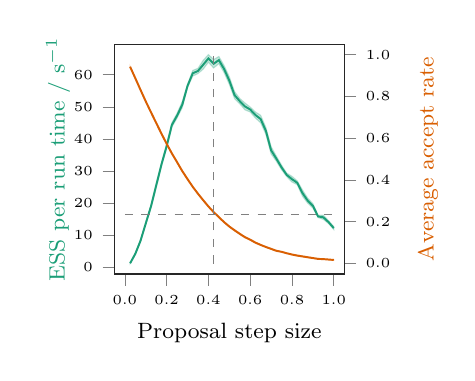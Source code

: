 % This file was created by matplotlib2tikz v0.6.11.
\pgfplotsset{scaled y ticks=false}

\begin{tikzpicture}

\definecolor{color1}{rgb}{0.851,0.373,0.008}
\definecolor{color0}{rgb}{0.106,0.62,0.467}

\begin{axis}[
  xlabel={\footnotesize Proposal step size},
  ylabel={\footnotesize\color{color0} ESS per run time / $\textrm{s}^{-1}$},
  y label style={at={(axis description cs:-0.15,.5)},rotate=0,anchor=south},
  width=45mm,
  height=45mm,
  xmin=-0.05, xmax=1.05,
  ymin=-2.123, ymax=69.543,
  xtick={-0.2,0,0.2,0.4,0.6,0.8,1,1.2},
  xticklabels={,0.0,0.2,0.4,0.6,0.8,1.0,},
  ytick={-10,0,10,20,30,40,50,60,70},
  yticklabels={,0,10,20,30,40,50,60,},
  tick align=outside,
  tick pos=left,
  x grid style={white!80.0!black},
  y grid style={white!80.0!black},
  axis line style={lightgray!20.0!black},
  every tick label/.append style={font=\tiny},
]
\path [draw=color0, fill=color0, opacity=0.25] (axis cs:0.025,1.249)
--(axis cs:0.025,1.135)
--(axis cs:0.05,3.952)
--(axis cs:0.075,7.957)
--(axis cs:0.1,13.266)
--(axis cs:0.125,18.536)
--(axis cs:0.15,24.713)
--(axis cs:0.175,31.473)
--(axis cs:0.2,37.052)
--(axis cs:0.225,43.656)
--(axis cs:0.25,46.511)
--(axis cs:0.275,49.738)
--(axis cs:0.3,56.03)
--(axis cs:0.325,59.574)
--(axis cs:0.35,60.365)
--(axis cs:0.375,61.73)
--(axis cs:0.4,63.897)
--(axis cs:0.425,62.102)
--(axis cs:0.45,63.455)
--(axis cs:0.475,60.658)
--(axis cs:0.5,56.998)
--(axis cs:0.525,52.557)
--(axis cs:0.55,50.909)
--(axis cs:0.575,49.032)
--(axis cs:0.6,48.384)
--(axis cs:0.625,46.467)
--(axis cs:0.65,45.012)
--(axis cs:0.675,41.427)
--(axis cs:0.7,35.3)
--(axis cs:0.725,33.039)
--(axis cs:0.75,30.385)
--(axis cs:0.775,28.196)
--(axis cs:0.8,26.545)
--(axis cs:0.825,25.723)
--(axis cs:0.85,22.121)
--(axis cs:0.875,19.957)
--(axis cs:0.9,18.421)
--(axis cs:0.925,15.471)
--(axis cs:0.95,14.891)
--(axis cs:0.975,13.579)
--(axis cs:1,11.718)
--(axis cs:1,12.652)
--(axis cs:1,12.652)
--(axis cs:0.975,14.502)
--(axis cs:0.95,16.201)
--(axis cs:0.925,16.154)
--(axis cs:0.9,19.829)
--(axis cs:0.875,21.558)
--(axis cs:0.85,24.098)
--(axis cs:0.825,26.909)
--(axis cs:0.8,28.317)
--(axis cs:0.775,29.298)
--(axis cs:0.75,31.815)
--(axis cs:0.725,34.642)
--(axis cs:0.7,37.582)
--(axis cs:0.675,43.58)
--(axis cs:0.65,47.351)
--(axis cs:0.625,48.406)
--(axis cs:0.6,49.924)
--(axis cs:0.575,51.188)
--(axis cs:0.55,52.617)
--(axis cs:0.525,54.755)
--(axis cs:0.5,59.375)
--(axis cs:0.475,62.895)
--(axis cs:0.45,65.69)
--(axis cs:0.425,64.748)
--(axis cs:0.4,66.285)
--(axis cs:0.375,64.517)
--(axis cs:0.35,61.986)
--(axis cs:0.325,61.355)
--(axis cs:0.3,57.01)
--(axis cs:0.275,51.665)
--(axis cs:0.25,47.988)
--(axis cs:0.225,45.009)
--(axis cs:0.2,38.419)
--(axis cs:0.175,32.456)
--(axis cs:0.15,26.235)
--(axis cs:0.125,19.356)
--(axis cs:0.1,13.975)
--(axis cs:0.075,8.535)
--(axis cs:0.05,4.343)
--(axis cs:0.025,1.249)
--cycle;

\addplot [line width=0.7pt, color0, forget plot]
table {%
0.025 1.192
0.05 4.148
0.075 8.246
0.1 13.621
0.125 18.946
0.15 25.474
0.175 31.964
0.2 37.735
0.225 44.333
0.25 47.249
0.275 50.701
0.3 56.52
0.325 60.464
0.35 61.175
0.375 63.123
0.4 65.091
0.425 63.425
0.45 64.572
0.475 61.776
0.5 58.187
0.525 53.656
0.55 51.763
0.575 50.11
0.6 49.154
0.625 47.436
0.65 46.182
0.675 42.504
0.7 36.441
0.725 33.841
0.75 31.1
0.775 28.747
0.8 27.431
0.825 26.316
0.85 23.11
0.875 20.758
0.9 19.125
0.925 15.812
0.95 15.546
0.975 14.041
1 12.185
};
\end{axis}

\begin{axis}[
  ylabel={\footnotesize\color{color1} Average accept rate},
  axis y line*=right,
  axis x line=none,
  y label style={at={(axis description cs:1.45,.5)},rotate=0,anchor=south},
  width=45mm,
  height=45mm,
  xmin=-0.05, xmax=1.05,
  ymin=-0.05, ymax=1.05,
  ytick={-0.2,0,0.2,0.4,0.6,0.8,1,1.2},
  yticklabels={,0.0,0.2,0.4,0.6,0.8,1.0,},
  tick align=outside,
  tick pos=right,
  x grid style={white!80.0!black},
  y grid style={white!80.0!black},
  axis line style={lightgray!20.0!black},
  every tick label/.append style={font=\tiny},
]
\path [draw=color1, fill=color1, opacity=0.25] (axis cs:0.025,0.944)
--(axis cs:0.025,0.941)
--(axis cs:0.05,0.884)
--(axis cs:0.075,0.829)
--(axis cs:0.1,0.774)
--(axis cs:0.125,0.722)
--(axis cs:0.15,0.67)
--(axis cs:0.175,0.619)
--(axis cs:0.2,0.571)
--(axis cs:0.225,0.525)
--(axis cs:0.25,0.482)
--(axis cs:0.275,0.44)
--(axis cs:0.3,0.401)
--(axis cs:0.325,0.366)
--(axis cs:0.35,0.331)
--(axis cs:0.375,0.301)
--(axis cs:0.4,0.271)
--(axis cs:0.425,0.244)
--(axis cs:0.45,0.22)
--(axis cs:0.475,0.196)
--(axis cs:0.5,0.175)
--(axis cs:0.525,0.157)
--(axis cs:0.55,0.139)
--(axis cs:0.575,0.123)
--(axis cs:0.6,0.111)
--(axis cs:0.625,0.097)
--(axis cs:0.65,0.087)
--(axis cs:0.675,0.078)
--(axis cs:0.7,0.069)
--(axis cs:0.725,0.058)
--(axis cs:0.75,0.055)
--(axis cs:0.775,0.048)
--(axis cs:0.8,0.041)
--(axis cs:0.825,0.036)
--(axis cs:0.85,0.032)
--(axis cs:0.875,0.028)
--(axis cs:0.9,0.025)
--(axis cs:0.925,0.021)
--(axis cs:0.95,0.02)
--(axis cs:0.975,0.018)
--(axis cs:1,0.015)
--(axis cs:1,0.018)
--(axis cs:1,0.018)
--(axis cs:0.975,0.02)
--(axis cs:0.95,0.022)
--(axis cs:0.925,0.024)
--(axis cs:0.9,0.028)
--(axis cs:0.875,0.031)
--(axis cs:0.85,0.036)
--(axis cs:0.825,0.04)
--(axis cs:0.8,0.044)
--(axis cs:0.775,0.05)
--(axis cs:0.75,0.057)
--(axis cs:0.725,0.063)
--(axis cs:0.7,0.072)
--(axis cs:0.675,0.081)
--(axis cs:0.65,0.091)
--(axis cs:0.625,0.102)
--(axis cs:0.6,0.116)
--(axis cs:0.575,0.128)
--(axis cs:0.55,0.144)
--(axis cs:0.525,0.162)
--(axis cs:0.5,0.179)
--(axis cs:0.475,0.2)
--(axis cs:0.45,0.225)
--(axis cs:0.425,0.248)
--(axis cs:0.4,0.274)
--(axis cs:0.375,0.304)
--(axis cs:0.35,0.336)
--(axis cs:0.325,0.368)
--(axis cs:0.3,0.407)
--(axis cs:0.275,0.444)
--(axis cs:0.25,0.487)
--(axis cs:0.225,0.53)
--(axis cs:0.2,0.575)
--(axis cs:0.175,0.626)
--(axis cs:0.15,0.676)
--(axis cs:0.125,0.726)
--(axis cs:0.1,0.779)
--(axis cs:0.075,0.833)
--(axis cs:0.05,0.889)
--(axis cs:0.025,0.944)
--cycle;

\addplot [line width=0.7pt, color1, forget plot]
table {%
0.025 0.942
0.05 0.887
0.075 0.831
0.1 0.776
0.125 0.724
0.15 0.673
0.175 0.622
0.2 0.573
0.225 0.527
0.25 0.485
0.275 0.442
0.3 0.404
0.325 0.367
0.35 0.334
0.375 0.303
0.4 0.273
0.425 0.246
0.45 0.222
0.475 0.198
0.5 0.177
0.525 0.159
0.55 0.142
0.575 0.126
0.6 0.114
0.625 0.1
0.65 0.089
0.675 0.079
0.7 0.07
0.725 0.061
0.75 0.056
0.775 0.049
0.8 0.043
0.825 0.038
0.85 0.034
0.875 0.03
0.9 0.026
0.925 0.022
0.95 0.021
0.975 0.019
1 0.017
};

\addplot [lightgray!66.928!black, dashed, forget plot]
table {%
0 0.234
1 0.234
};
\addplot [lightgray!66.928!black, dashed, forget plot]
table {%
0.425 0
0.425 1
};

\end{axis}

\end{tikzpicture}
